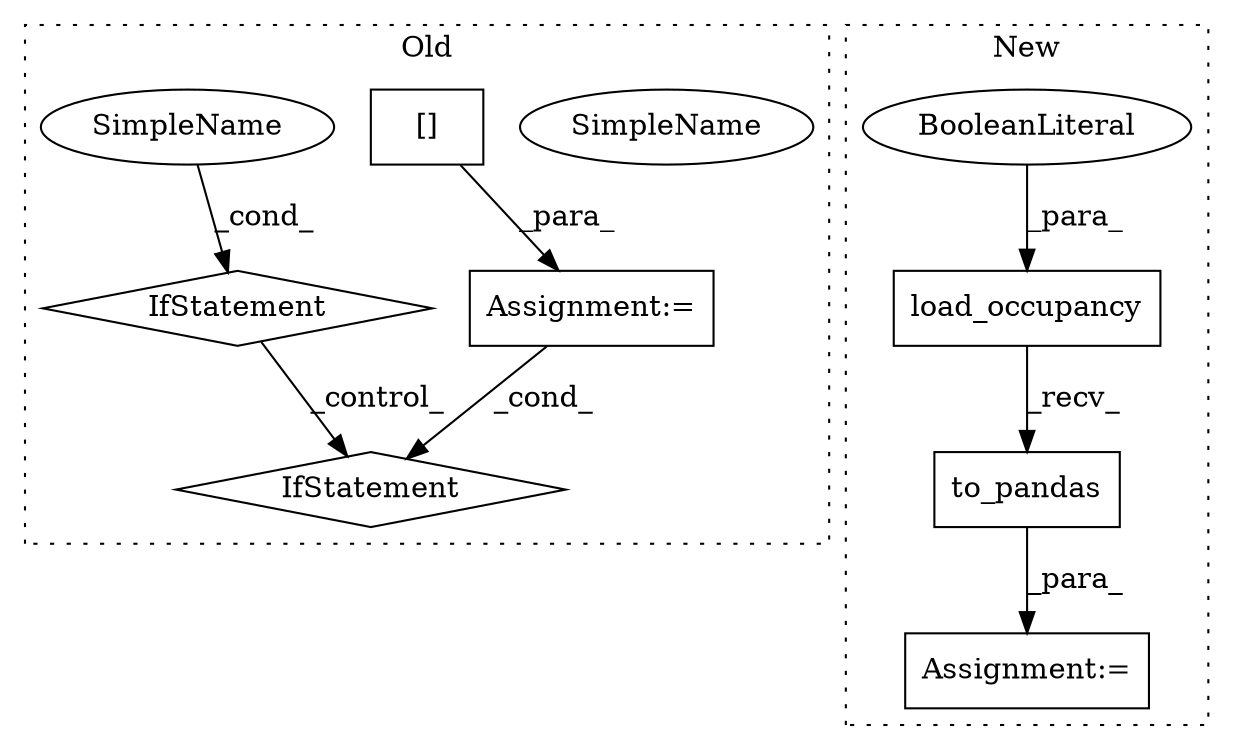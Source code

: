 digraph G {
subgraph cluster0 {
1 [label="IfStatement" a="25" s="4396" l="34" shape="diamond"];
4 [label="SimpleName" a="42" s="4425" l="5" shape="ellipse"];
5 [label="IfStatement" a="25" s="4309" l="3" shape="diamond"];
8 [label="Assignment:=" a="7" s="4396" l="34" shape="box"];
9 [label="[]" a="2" s="4404,4420" l="5,1" shape="box"];
10 [label="SimpleName" a="42" s="4425" l="5" shape="ellipse"];
label = "Old";
style="dotted";
}
subgraph cluster1 {
2 [label="to_pandas" a="32" s="4311" l="11" shape="box"];
3 [label="Assignment:=" a="7" s="4304" l="2" shape="box"];
6 [label="load_occupancy" a="32" s="4258,4277" l="15,1" shape="box"];
7 [label="BooleanLiteral" a="9" s="4273" l="4" shape="ellipse"];
label = "New";
style="dotted";
}
1 -> 5 [label="_control_"];
2 -> 3 [label="_para_"];
6 -> 2 [label="_recv_"];
7 -> 6 [label="_para_"];
8 -> 5 [label="_cond_"];
9 -> 8 [label="_para_"];
10 -> 1 [label="_cond_"];
}